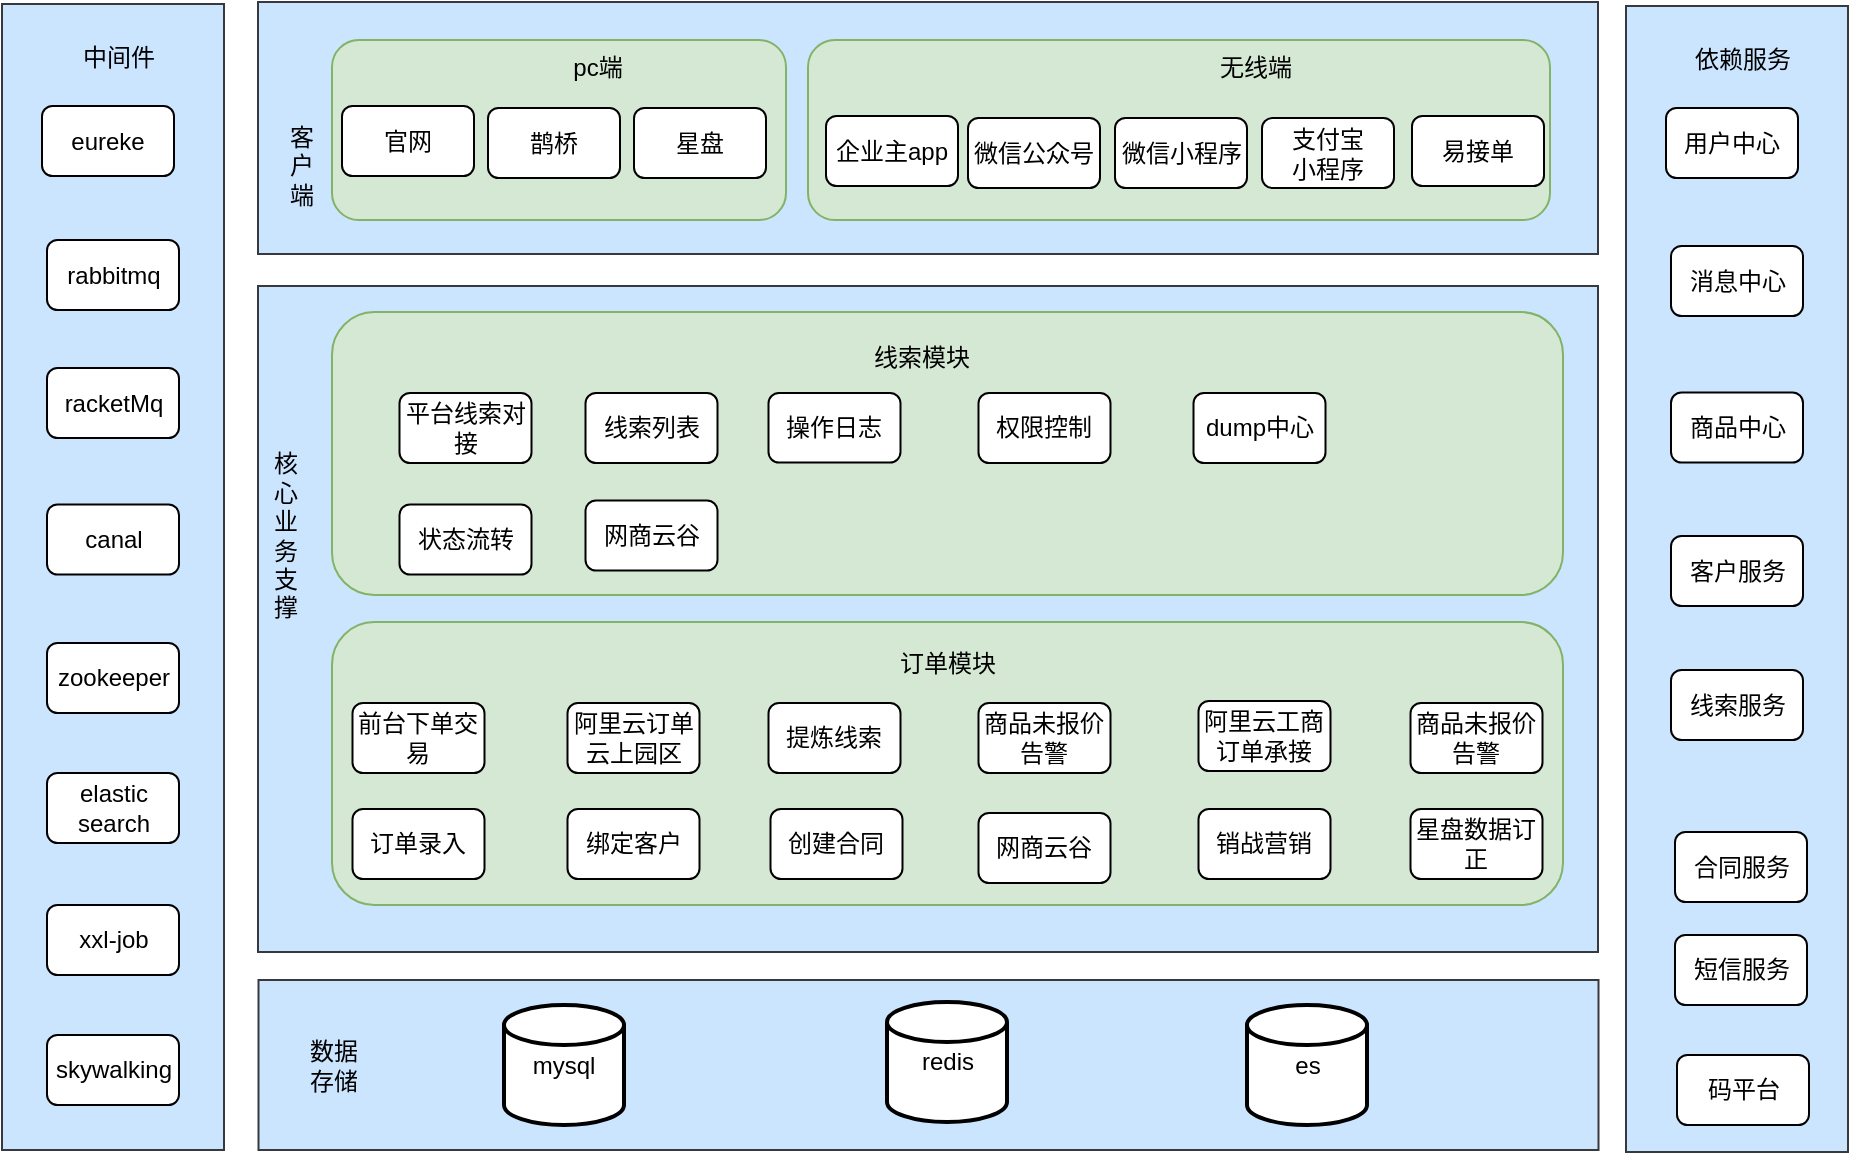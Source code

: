 <mxfile version="13.7.9" type="github">
  <diagram id="wFE0QG_FPsp0jaGvCLVb" name="Page-1">
    <mxGraphModel dx="1822" dy="741" grid="0" gridSize="10" guides="1" tooltips="1" connect="1" arrows="1" fold="1" page="0" pageScale="1" pageWidth="850" pageHeight="1100" math="0" shadow="0">
      <root>
        <mxCell id="0" />
        <mxCell id="1" parent="0" />
        <mxCell id="HQBOAhG516KsrZSRLM5k-17" value="" style="rounded=0;whiteSpace=wrap;html=1;fillColor=#cce5ff;strokeColor=#36393d;" vertex="1" parent="1">
          <mxGeometry x="34" y="245" width="670" height="333" as="geometry" />
        </mxCell>
        <mxCell id="HQBOAhG516KsrZSRLM5k-48" value="" style="rounded=1;whiteSpace=wrap;html=1;fillColor=#d5e8d4;strokeColor=#82b366;" vertex="1" parent="1">
          <mxGeometry x="71" y="413" width="615.5" height="141.5" as="geometry" />
        </mxCell>
        <mxCell id="HQBOAhG516KsrZSRLM5k-1" value="" style="rounded=0;whiteSpace=wrap;html=1;fillColor=#cce5ff;strokeColor=#36393d;" vertex="1" parent="1">
          <mxGeometry x="34" y="103" width="670" height="126" as="geometry" />
        </mxCell>
        <mxCell id="HQBOAhG516KsrZSRLM5k-13" value="" style="rounded=1;whiteSpace=wrap;html=1;fillColor=#d5e8d4;strokeColor=#82b366;" vertex="1" parent="1">
          <mxGeometry x="309" y="122" width="371" height="90" as="geometry" />
        </mxCell>
        <mxCell id="HQBOAhG516KsrZSRLM5k-11" value="" style="rounded=1;whiteSpace=wrap;html=1;fillColor=#d5e8d4;strokeColor=#82b366;" vertex="1" parent="1">
          <mxGeometry x="71" y="122" width="227" height="90" as="geometry" />
        </mxCell>
        <mxCell id="HQBOAhG516KsrZSRLM5k-2" value="客&lt;br&gt;户&lt;br&gt;端" style="text;html=1;strokeColor=none;fillColor=none;align=center;verticalAlign=middle;whiteSpace=wrap;rounded=0;" vertex="1" parent="1">
          <mxGeometry x="36" y="175" width="40" height="20" as="geometry" />
        </mxCell>
        <mxCell id="HQBOAhG516KsrZSRLM5k-3" value="企业主app" style="rounded=1;whiteSpace=wrap;html=1;" vertex="1" parent="1">
          <mxGeometry x="318" y="160" width="66" height="35" as="geometry" />
        </mxCell>
        <mxCell id="HQBOAhG516KsrZSRLM5k-4" value="官网" style="rounded=1;whiteSpace=wrap;html=1;" vertex="1" parent="1">
          <mxGeometry x="76" y="155" width="66" height="35" as="geometry" />
        </mxCell>
        <mxCell id="HQBOAhG516KsrZSRLM5k-5" value="微信公众号" style="rounded=1;whiteSpace=wrap;html=1;" vertex="1" parent="1">
          <mxGeometry x="389" y="161" width="66" height="35" as="geometry" />
        </mxCell>
        <mxCell id="HQBOAhG516KsrZSRLM5k-6" value="微信小程序" style="rounded=1;whiteSpace=wrap;html=1;" vertex="1" parent="1">
          <mxGeometry x="462.5" y="161" width="66" height="35" as="geometry" />
        </mxCell>
        <mxCell id="HQBOAhG516KsrZSRLM5k-7" value="支付宝&lt;br&gt;小程序" style="rounded=1;whiteSpace=wrap;html=1;" vertex="1" parent="1">
          <mxGeometry x="536" y="161" width="66" height="35" as="geometry" />
        </mxCell>
        <mxCell id="HQBOAhG516KsrZSRLM5k-8" value="易接单" style="rounded=1;whiteSpace=wrap;html=1;" vertex="1" parent="1">
          <mxGeometry x="611" y="160" width="66" height="35" as="geometry" />
        </mxCell>
        <mxCell id="HQBOAhG516KsrZSRLM5k-9" value="鹊桥" style="rounded=1;whiteSpace=wrap;html=1;" vertex="1" parent="1">
          <mxGeometry x="149" y="156" width="66" height="35" as="geometry" />
        </mxCell>
        <mxCell id="HQBOAhG516KsrZSRLM5k-10" value="星盘" style="rounded=1;whiteSpace=wrap;html=1;" vertex="1" parent="1">
          <mxGeometry x="222" y="156" width="66" height="35" as="geometry" />
        </mxCell>
        <mxCell id="HQBOAhG516KsrZSRLM5k-12" value="pc端" style="text;html=1;strokeColor=none;fillColor=none;align=center;verticalAlign=middle;whiteSpace=wrap;rounded=0;" vertex="1" parent="1">
          <mxGeometry x="184" y="126" width="40" height="20" as="geometry" />
        </mxCell>
        <mxCell id="HQBOAhG516KsrZSRLM5k-14" value="无线端" style="text;html=1;strokeColor=none;fillColor=none;align=center;verticalAlign=middle;whiteSpace=wrap;rounded=0;" vertex="1" parent="1">
          <mxGeometry x="513" y="126" width="40" height="20" as="geometry" />
        </mxCell>
        <mxCell id="HQBOAhG516KsrZSRLM5k-18" value="" style="rounded=0;html=1;whiteSpace=wrap;labelBorderColor=none;glass=0;sketch=0;fillColor=#cce5ff;strokeColor=#36393d;" vertex="1" parent="1">
          <mxGeometry x="718" y="105" width="111" height="573" as="geometry" />
        </mxCell>
        <mxCell id="HQBOAhG516KsrZSRLM5k-19" value="前台下单交易" style="rounded=1;whiteSpace=wrap;html=1;" vertex="1" parent="1">
          <mxGeometry x="81.25" y="453.5" width="66" height="35" as="geometry" />
        </mxCell>
        <mxCell id="HQBOAhG516KsrZSRLM5k-20" value="订单录入" style="rounded=1;whiteSpace=wrap;html=1;" vertex="1" parent="1">
          <mxGeometry x="81.25" y="506.5" width="66" height="35" as="geometry" />
        </mxCell>
        <mxCell id="HQBOAhG516KsrZSRLM5k-21" value="阿里云工商订单承接" style="rounded=1;whiteSpace=wrap;html=1;" vertex="1" parent="1">
          <mxGeometry x="504.25" y="452.5" width="66" height="35" as="geometry" />
        </mxCell>
        <mxCell id="HQBOAhG516KsrZSRLM5k-22" value="阿里云订单云上园区" style="rounded=1;whiteSpace=wrap;html=1;" vertex="1" parent="1">
          <mxGeometry x="188.75" y="453.5" width="66" height="35" as="geometry" />
        </mxCell>
        <mxCell id="HQBOAhG516KsrZSRLM5k-23" value="销战营销" style="rounded=1;whiteSpace=wrap;html=1;" vertex="1" parent="1">
          <mxGeometry x="504.25" y="506.5" width="66" height="35" as="geometry" />
        </mxCell>
        <mxCell id="HQBOAhG516KsrZSRLM5k-24" value="绑定客户" style="rounded=1;whiteSpace=wrap;html=1;" vertex="1" parent="1">
          <mxGeometry x="188.75" y="506.5" width="66" height="35" as="geometry" />
        </mxCell>
        <mxCell id="HQBOAhG516KsrZSRLM5k-25" value="提炼线索" style="rounded=1;whiteSpace=wrap;html=1;" vertex="1" parent="1">
          <mxGeometry x="289.25" y="453.5" width="66" height="35" as="geometry" />
        </mxCell>
        <mxCell id="HQBOAhG516KsrZSRLM5k-26" value="创建合同" style="rounded=1;whiteSpace=wrap;html=1;" vertex="1" parent="1">
          <mxGeometry x="290.25" y="506.5" width="66" height="35" as="geometry" />
        </mxCell>
        <mxCell id="HQBOAhG516KsrZSRLM5k-27" value="星盘数据订正" style="rounded=1;whiteSpace=wrap;html=1;" vertex="1" parent="1">
          <mxGeometry x="610.25" y="506.5" width="66" height="35" as="geometry" />
        </mxCell>
        <mxCell id="HQBOAhG516KsrZSRLM5k-28" value="商品未报价告警" style="rounded=1;whiteSpace=wrap;html=1;" vertex="1" parent="1">
          <mxGeometry x="610.25" y="453.5" width="66" height="35" as="geometry" />
        </mxCell>
        <mxCell id="HQBOAhG516KsrZSRLM5k-29" value="网商云谷" style="rounded=1;whiteSpace=wrap;html=1;" vertex="1" parent="1">
          <mxGeometry x="394.25" y="508.5" width="66" height="35" as="geometry" />
        </mxCell>
        <mxCell id="HQBOAhG516KsrZSRLM5k-30" value="商品未报价告警" style="rounded=1;whiteSpace=wrap;html=1;" vertex="1" parent="1">
          <mxGeometry x="394.25" y="453.5" width="66" height="35" as="geometry" />
        </mxCell>
        <mxCell id="HQBOAhG516KsrZSRLM5k-33" value="" style="rounded=0;whiteSpace=wrap;html=1;fillColor=#cce5ff;strokeColor=#36393d;" vertex="1" parent="1">
          <mxGeometry x="34.25" y="592" width="670" height="85" as="geometry" />
        </mxCell>
        <mxCell id="HQBOAhG516KsrZSRLM5k-34" value="用户中心" style="rounded=1;whiteSpace=wrap;html=1;" vertex="1" parent="1">
          <mxGeometry x="738" y="156" width="66" height="35" as="geometry" />
        </mxCell>
        <mxCell id="HQBOAhG516KsrZSRLM5k-35" value="依赖服务" style="text;html=1;strokeColor=none;fillColor=none;align=center;verticalAlign=middle;whiteSpace=wrap;rounded=0;glass=0;sketch=0;" vertex="1" parent="1">
          <mxGeometry x="751" y="122" width="51" height="20" as="geometry" />
        </mxCell>
        <mxCell id="HQBOAhG516KsrZSRLM5k-36" value="消息中心" style="rounded=1;whiteSpace=wrap;html=1;" vertex="1" parent="1">
          <mxGeometry x="740.5" y="225" width="66" height="35" as="geometry" />
        </mxCell>
        <mxCell id="HQBOAhG516KsrZSRLM5k-37" value="商品中心" style="rounded=1;whiteSpace=wrap;html=1;" vertex="1" parent="1">
          <mxGeometry x="740.5" y="298.25" width="66" height="35" as="geometry" />
        </mxCell>
        <mxCell id="HQBOAhG516KsrZSRLM5k-38" value="客户服务" style="rounded=1;whiteSpace=wrap;html=1;" vertex="1" parent="1">
          <mxGeometry x="740.5" y="370" width="66" height="35" as="geometry" />
        </mxCell>
        <mxCell id="HQBOAhG516KsrZSRLM5k-39" value="线索服务" style="rounded=1;whiteSpace=wrap;html=1;" vertex="1" parent="1">
          <mxGeometry x="740.5" y="437" width="66" height="35" as="geometry" />
        </mxCell>
        <mxCell id="HQBOAhG516KsrZSRLM5k-40" value="合同服务" style="rounded=1;whiteSpace=wrap;html=1;" vertex="1" parent="1">
          <mxGeometry x="742.5" y="518" width="66" height="35" as="geometry" />
        </mxCell>
        <mxCell id="HQBOAhG516KsrZSRLM5k-42" value="mysql" style="strokeWidth=2;html=1;shape=mxgraph.flowchart.database;whiteSpace=wrap;rounded=1;glass=0;sketch=0;fillColor=#ffffff;" vertex="1" parent="1">
          <mxGeometry x="157" y="604.5" width="60" height="60" as="geometry" />
        </mxCell>
        <mxCell id="HQBOAhG516KsrZSRLM5k-43" value="redis" style="strokeWidth=2;html=1;shape=mxgraph.flowchart.database;whiteSpace=wrap;rounded=1;glass=0;sketch=0;fillColor=#ffffff;" vertex="1" parent="1">
          <mxGeometry x="348.5" y="603" width="60" height="60" as="geometry" />
        </mxCell>
        <mxCell id="HQBOAhG516KsrZSRLM5k-44" value="数据&lt;br&gt;存储" style="text;html=1;strokeColor=none;fillColor=none;align=center;verticalAlign=middle;whiteSpace=wrap;rounded=0;glass=0;sketch=0;" vertex="1" parent="1">
          <mxGeometry x="52" y="624.5" width="40" height="20" as="geometry" />
        </mxCell>
        <mxCell id="HQBOAhG516KsrZSRLM5k-45" value="核&lt;br&gt;心&lt;br&gt;业&lt;br&gt;务&lt;br&gt;支&lt;br&gt;撑" style="text;html=1;strokeColor=none;fillColor=none;align=center;verticalAlign=middle;whiteSpace=wrap;rounded=0;glass=0;sketch=0;" vertex="1" parent="1">
          <mxGeometry x="28" y="359.5" width="40" height="20" as="geometry" />
        </mxCell>
        <mxCell id="HQBOAhG516KsrZSRLM5k-47" value="es" style="strokeWidth=2;html=1;shape=mxgraph.flowchart.database;whiteSpace=wrap;rounded=1;glass=0;sketch=0;fillColor=#ffffff;" vertex="1" parent="1">
          <mxGeometry x="528.5" y="604.5" width="60" height="60" as="geometry" />
        </mxCell>
        <mxCell id="HQBOAhG516KsrZSRLM5k-49" value="订单模块" style="text;html=1;strokeColor=none;fillColor=none;align=center;verticalAlign=middle;whiteSpace=wrap;rounded=0;glass=0;sketch=0;" vertex="1" parent="1">
          <mxGeometry x="341.5" y="423.5" width="74" height="20" as="geometry" />
        </mxCell>
        <mxCell id="HQBOAhG516KsrZSRLM5k-50" value="" style="rounded=1;whiteSpace=wrap;html=1;fillColor=#d5e8d4;strokeColor=#82b366;" vertex="1" parent="1">
          <mxGeometry x="71" y="258" width="615.5" height="141.5" as="geometry" />
        </mxCell>
        <mxCell id="HQBOAhG516KsrZSRLM5k-52" value="平台线索对接" style="rounded=1;whiteSpace=wrap;html=1;" vertex="1" parent="1">
          <mxGeometry x="104.75" y="298.5" width="66" height="35" as="geometry" />
        </mxCell>
        <mxCell id="HQBOAhG516KsrZSRLM5k-54" value="网商云谷" style="rounded=1;whiteSpace=wrap;html=1;" vertex="1" parent="1">
          <mxGeometry x="197.75" y="352.25" width="66" height="35" as="geometry" />
        </mxCell>
        <mxCell id="HQBOAhG516KsrZSRLM5k-56" value="线索列表" style="rounded=1;whiteSpace=wrap;html=1;" vertex="1" parent="1">
          <mxGeometry x="197.75" y="298.5" width="66" height="35" as="geometry" />
        </mxCell>
        <mxCell id="HQBOAhG516KsrZSRLM5k-57" value="操作日志" style="rounded=1;whiteSpace=wrap;html=1;" vertex="1" parent="1">
          <mxGeometry x="289.25" y="298.5" width="66" height="34.75" as="geometry" />
        </mxCell>
        <mxCell id="HQBOAhG516KsrZSRLM5k-58" value="状态流转" style="rounded=1;whiteSpace=wrap;html=1;" vertex="1" parent="1">
          <mxGeometry x="104.75" y="354.25" width="66" height="35" as="geometry" />
        </mxCell>
        <mxCell id="HQBOAhG516KsrZSRLM5k-61" value="dump中心" style="rounded=1;whiteSpace=wrap;html=1;" vertex="1" parent="1">
          <mxGeometry x="501.75" y="298.5" width="66" height="35" as="geometry" />
        </mxCell>
        <mxCell id="HQBOAhG516KsrZSRLM5k-62" value="权限控制" style="rounded=1;whiteSpace=wrap;html=1;" vertex="1" parent="1">
          <mxGeometry x="394.25" y="298.5" width="66" height="35" as="geometry" />
        </mxCell>
        <mxCell id="HQBOAhG516KsrZSRLM5k-63" value="线索模块" style="text;html=1;strokeColor=none;fillColor=none;align=center;verticalAlign=middle;whiteSpace=wrap;rounded=0;glass=0;sketch=0;" vertex="1" parent="1">
          <mxGeometry x="329" y="270.5" width="74" height="20" as="geometry" />
        </mxCell>
        <mxCell id="HQBOAhG516KsrZSRLM5k-64" value="短信服务" style="rounded=1;whiteSpace=wrap;html=1;" vertex="1" parent="1">
          <mxGeometry x="742.5" y="569.5" width="66" height="35" as="geometry" />
        </mxCell>
        <mxCell id="HQBOAhG516KsrZSRLM5k-65" value="码平台" style="rounded=1;whiteSpace=wrap;html=1;" vertex="1" parent="1">
          <mxGeometry x="743.5" y="629.5" width="66" height="35" as="geometry" />
        </mxCell>
        <mxCell id="HQBOAhG516KsrZSRLM5k-69" value="" style="rounded=0;html=1;whiteSpace=wrap;labelBorderColor=none;glass=0;sketch=0;fillColor=#cce5ff;strokeColor=#36393d;" vertex="1" parent="1">
          <mxGeometry x="-94" y="104" width="111" height="573" as="geometry" />
        </mxCell>
        <mxCell id="HQBOAhG516KsrZSRLM5k-70" value="eureke" style="rounded=1;whiteSpace=wrap;html=1;" vertex="1" parent="1">
          <mxGeometry x="-74" y="155" width="66" height="35" as="geometry" />
        </mxCell>
        <mxCell id="HQBOAhG516KsrZSRLM5k-71" value="中间件" style="text;html=1;strokeColor=none;fillColor=none;align=center;verticalAlign=middle;whiteSpace=wrap;rounded=0;glass=0;sketch=0;" vertex="1" parent="1">
          <mxGeometry x="-61" y="121" width="51" height="20" as="geometry" />
        </mxCell>
        <mxCell id="HQBOAhG516KsrZSRLM5k-72" value="rabbitmq" style="rounded=1;whiteSpace=wrap;html=1;" vertex="1" parent="1">
          <mxGeometry x="-71.5" y="222" width="66" height="35" as="geometry" />
        </mxCell>
        <mxCell id="HQBOAhG516KsrZSRLM5k-73" value="racketMq" style="rounded=1;whiteSpace=wrap;html=1;" vertex="1" parent="1">
          <mxGeometry x="-71.5" y="286" width="66" height="35" as="geometry" />
        </mxCell>
        <mxCell id="HQBOAhG516KsrZSRLM5k-74" value="canal" style="rounded=1;whiteSpace=wrap;html=1;" vertex="1" parent="1">
          <mxGeometry x="-71.5" y="354.25" width="66" height="35" as="geometry" />
        </mxCell>
        <mxCell id="HQBOAhG516KsrZSRLM5k-75" value="zookeeper" style="rounded=1;whiteSpace=wrap;html=1;" vertex="1" parent="1">
          <mxGeometry x="-71.5" y="423.5" width="66" height="35" as="geometry" />
        </mxCell>
        <mxCell id="HQBOAhG516KsrZSRLM5k-76" value="elastic&lt;br&gt;search" style="rounded=1;whiteSpace=wrap;html=1;" vertex="1" parent="1">
          <mxGeometry x="-71.5" y="488.5" width="66" height="35" as="geometry" />
        </mxCell>
        <mxCell id="HQBOAhG516KsrZSRLM5k-77" value="skywalking" style="rounded=1;whiteSpace=wrap;html=1;" vertex="1" parent="1">
          <mxGeometry x="-71.5" y="619.5" width="66" height="35" as="geometry" />
        </mxCell>
        <mxCell id="HQBOAhG516KsrZSRLM5k-78" value="xxl-job" style="rounded=1;whiteSpace=wrap;html=1;" vertex="1" parent="1">
          <mxGeometry x="-71.5" y="554.5" width="66" height="35" as="geometry" />
        </mxCell>
      </root>
    </mxGraphModel>
  </diagram>
</mxfile>
